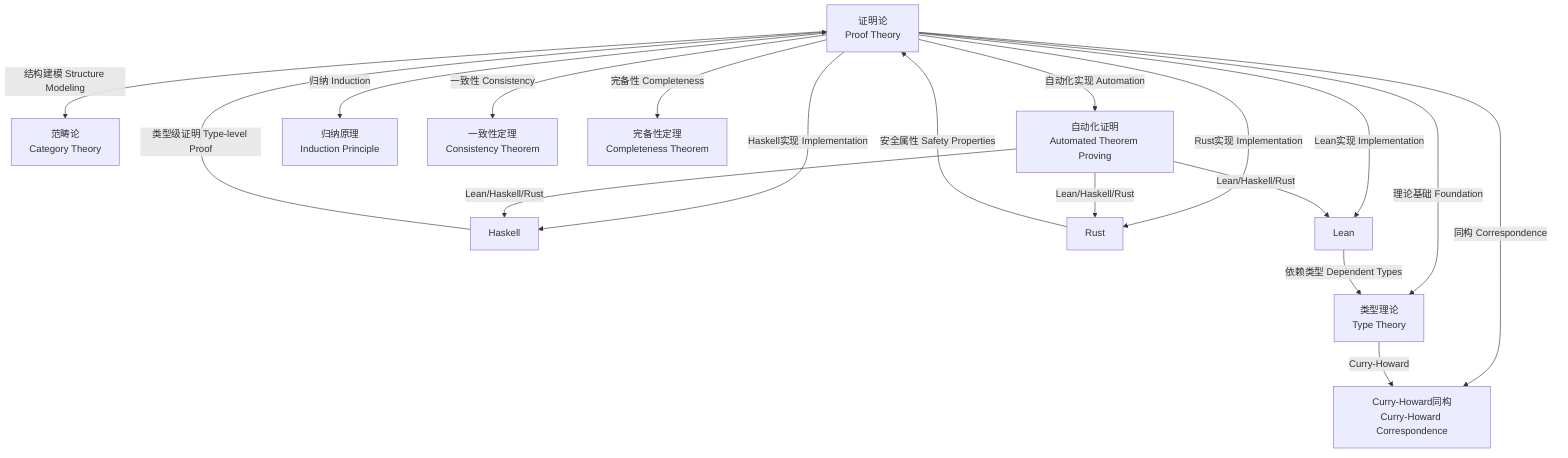 graph TD
  A["证明论\nProof Theory"]
  B["类型理论\nType Theory"]
  C["范畴论\nCategory Theory"]
  D["自动化证明\nAutomated Theorem Proving"]
  E["Haskell"]
  F["Rust"]
  G["Lean"]
  H["归纳原理\nInduction Principle"]
  I["Curry-Howard同构\nCurry-Howard Correspondence"]
  J["一致性定理\nConsistency Theorem"]
  K["完备性定理\nCompleteness Theorem"]

  A -- "理论基础 Foundation" --> B
  A -- "结构建模 Structure Modeling" --> C
  A -- "自动化实现 Automation" --> D
  A -- "归纳 Induction" --> H
  A -- "同构 Correspondence" --> I
  A -- "一致性 Consistency" --> J
  A -- "完备性 Completeness" --> K
  A -- "Haskell实现 Implementation" --> E
  A -- "Rust实现 Implementation" --> F
  A -- "Lean实现 Implementation" --> G
  B -- "Curry-Howard" --> I
  G -- "依赖类型 Dependent Types" --> B
  E -- "类型级证明 Type-level Proof" --> A
  F -- "安全属性 Safety Properties" --> A
  D -- "Lean/Haskell/Rust" --> G
  D -- "Lean/Haskell/Rust" --> E
  D -- "Lean/Haskell/Rust" --> F